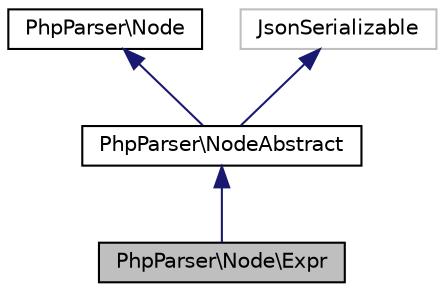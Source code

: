 digraph "PhpParser\Node\Expr"
{
  edge [fontname="Helvetica",fontsize="10",labelfontname="Helvetica",labelfontsize="10"];
  node [fontname="Helvetica",fontsize="10",shape=record];
  Node114 [label="PhpParser\\Node\\Expr",height=0.2,width=0.4,color="black", fillcolor="grey75", style="filled", fontcolor="black"];
  Node115 -> Node114 [dir="back",color="midnightblue",fontsize="10",style="solid",fontname="Helvetica"];
  Node115 [label="PhpParser\\NodeAbstract",height=0.2,width=0.4,color="black", fillcolor="white", style="filled",URL="$classPhpParser_1_1NodeAbstract.html"];
  Node116 -> Node115 [dir="back",color="midnightblue",fontsize="10",style="solid",fontname="Helvetica"];
  Node116 [label="PhpParser\\Node",height=0.2,width=0.4,color="black", fillcolor="white", style="filled",URL="$interfacePhpParser_1_1Node.html"];
  Node117 -> Node115 [dir="back",color="midnightblue",fontsize="10",style="solid",fontname="Helvetica"];
  Node117 [label="JsonSerializable",height=0.2,width=0.4,color="grey75", fillcolor="white", style="filled"];
}
